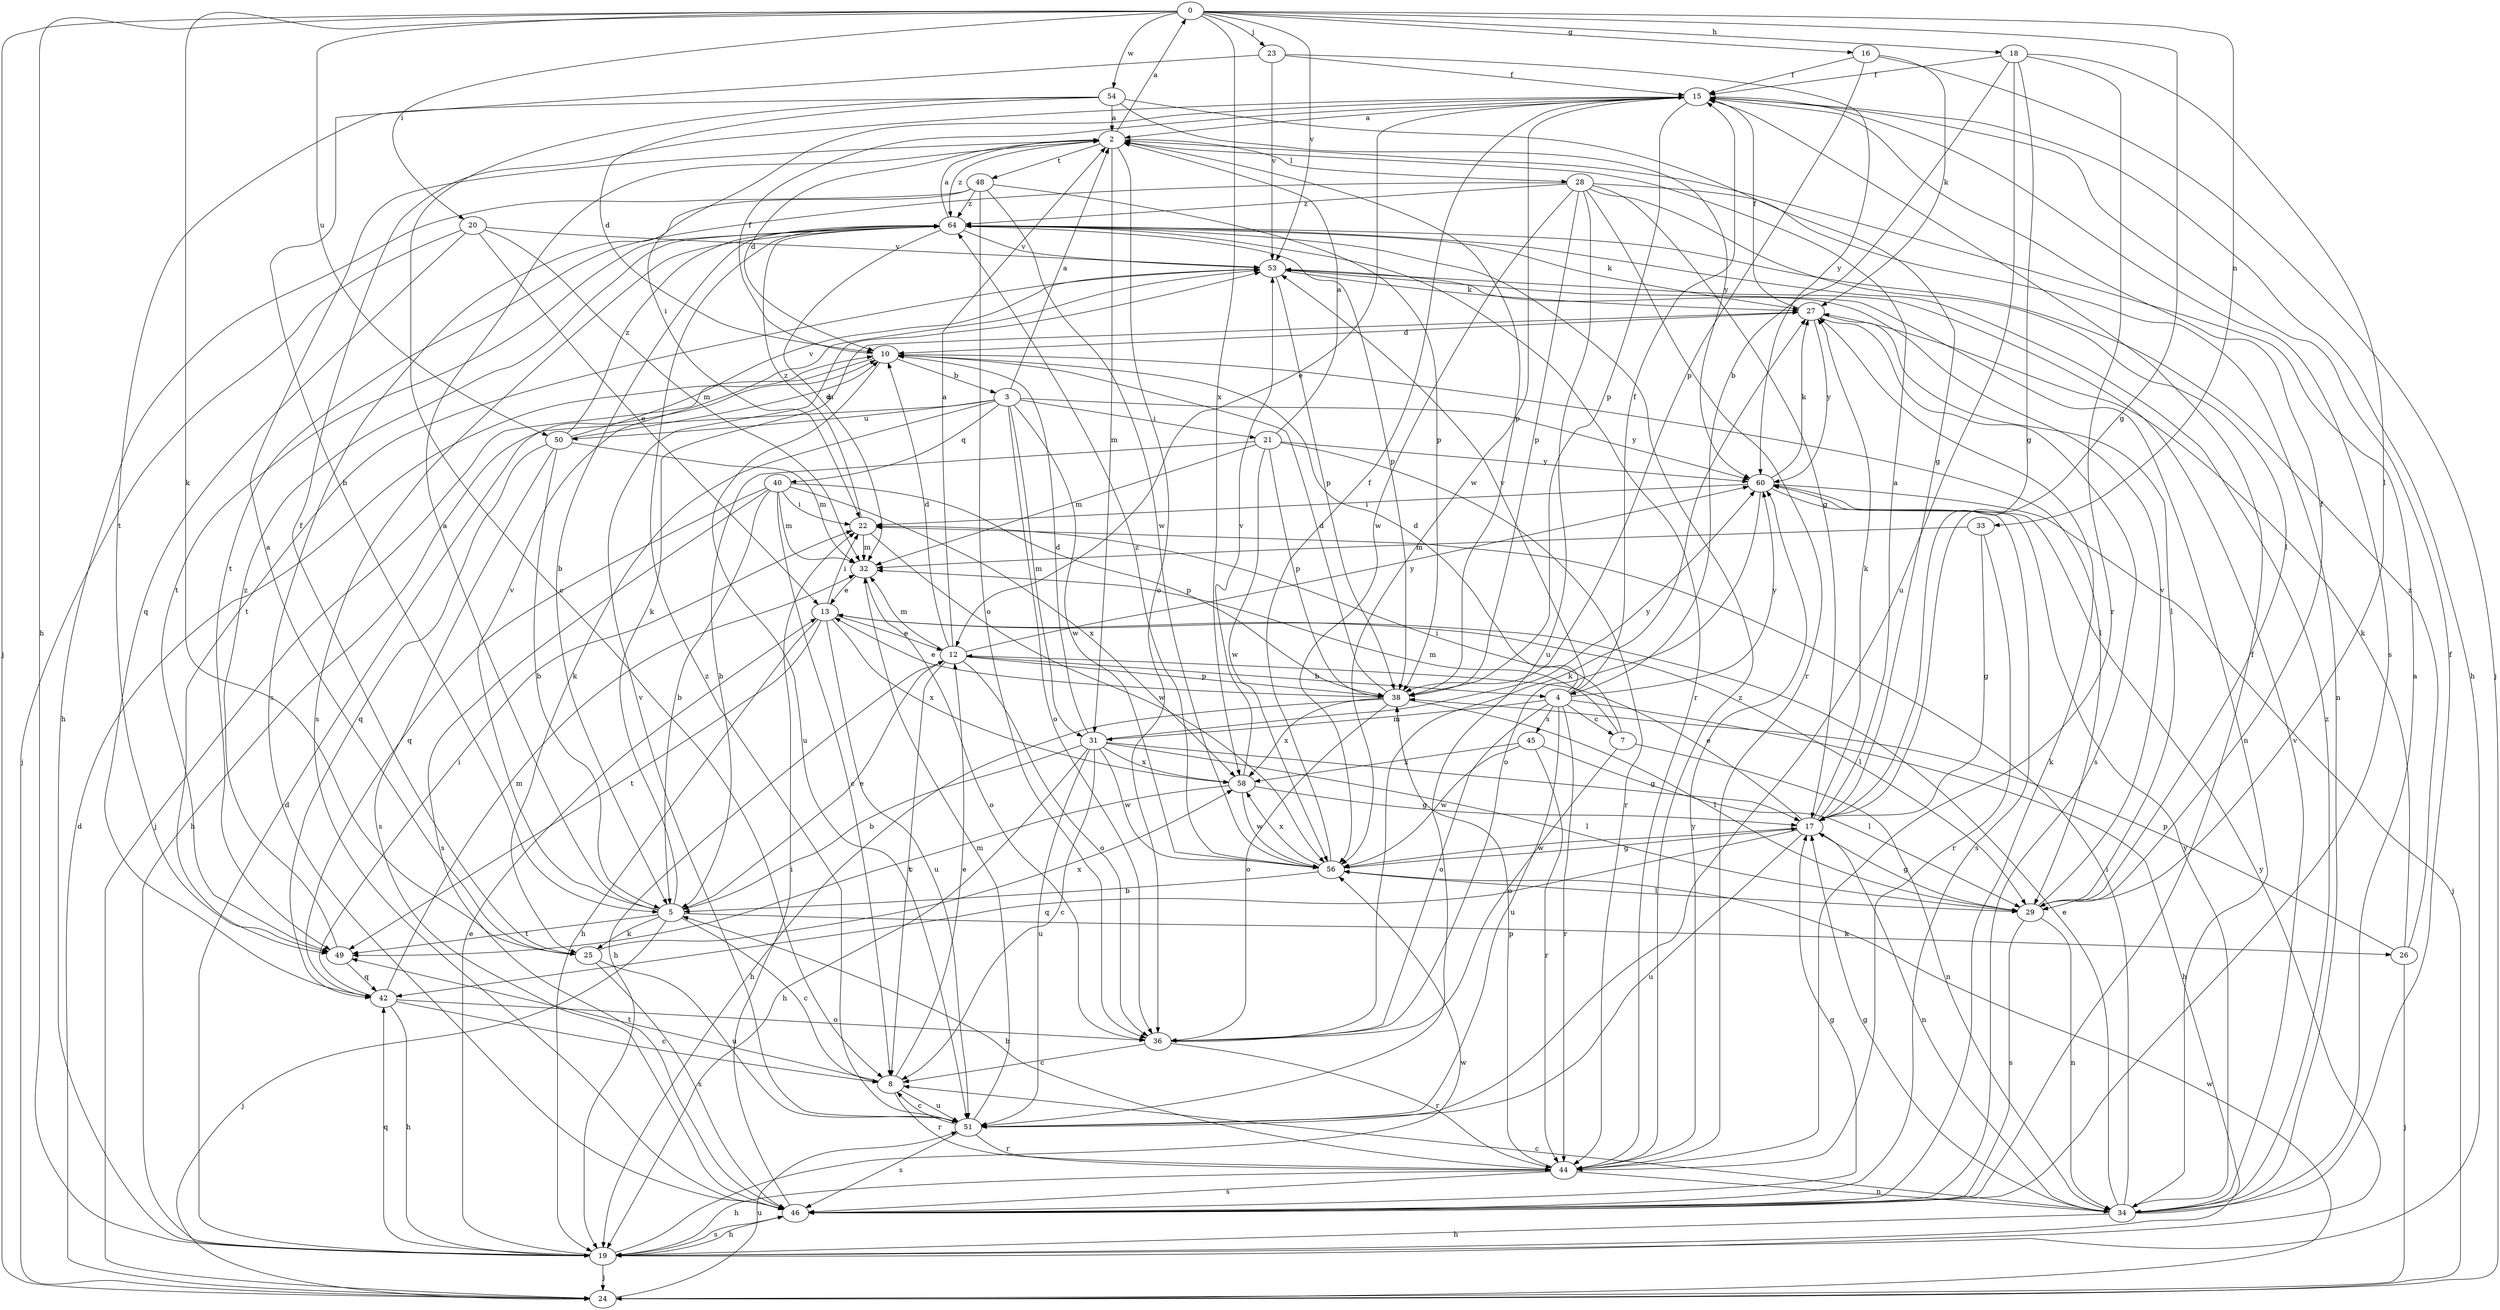 strict digraph  {
0;
2;
3;
4;
5;
7;
8;
10;
12;
13;
15;
16;
17;
18;
19;
20;
21;
22;
23;
24;
25;
26;
27;
28;
29;
31;
32;
33;
34;
36;
38;
40;
42;
44;
45;
46;
48;
49;
50;
51;
53;
54;
56;
58;
60;
64;
0 -> 16  [label=g];
0 -> 17  [label=g];
0 -> 18  [label=h];
0 -> 19  [label=h];
0 -> 20  [label=i];
0 -> 23  [label=j];
0 -> 24  [label=j];
0 -> 25  [label=k];
0 -> 33  [label=n];
0 -> 50  [label=u];
0 -> 53  [label=v];
0 -> 54  [label=w];
0 -> 58  [label=x];
2 -> 0  [label=a];
2 -> 10  [label=d];
2 -> 28  [label=l];
2 -> 31  [label=m];
2 -> 36  [label=o];
2 -> 38  [label=p];
2 -> 48  [label=t];
2 -> 64  [label=z];
3 -> 2  [label=a];
3 -> 19  [label=h];
3 -> 21  [label=i];
3 -> 25  [label=k];
3 -> 31  [label=m];
3 -> 36  [label=o];
3 -> 40  [label=q];
3 -> 50  [label=u];
3 -> 56  [label=w];
3 -> 60  [label=y];
4 -> 7  [label=c];
4 -> 10  [label=d];
4 -> 15  [label=f];
4 -> 19  [label=h];
4 -> 31  [label=m];
4 -> 36  [label=o];
4 -> 44  [label=r];
4 -> 45  [label=s];
4 -> 51  [label=u];
4 -> 53  [label=v];
4 -> 60  [label=y];
5 -> 2  [label=a];
5 -> 8  [label=c];
5 -> 12  [label=e];
5 -> 24  [label=j];
5 -> 25  [label=k];
5 -> 26  [label=k];
5 -> 27  [label=k];
5 -> 49  [label=t];
5 -> 53  [label=v];
7 -> 22  [label=i];
7 -> 32  [label=m];
7 -> 34  [label=n];
7 -> 36  [label=o];
8 -> 12  [label=e];
8 -> 44  [label=r];
8 -> 49  [label=t];
8 -> 51  [label=u];
10 -> 3  [label=b];
10 -> 15  [label=f];
10 -> 24  [label=j];
10 -> 29  [label=l];
10 -> 51  [label=u];
12 -> 2  [label=a];
12 -> 4  [label=b];
12 -> 8  [label=c];
12 -> 10  [label=d];
12 -> 19  [label=h];
12 -> 32  [label=m];
12 -> 36  [label=o];
12 -> 38  [label=p];
12 -> 60  [label=y];
13 -> 12  [label=e];
13 -> 19  [label=h];
13 -> 22  [label=i];
13 -> 29  [label=l];
13 -> 49  [label=t];
13 -> 51  [label=u];
13 -> 58  [label=x];
15 -> 2  [label=a];
15 -> 12  [label=e];
15 -> 19  [label=h];
15 -> 22  [label=i];
15 -> 38  [label=p];
15 -> 46  [label=s];
15 -> 56  [label=w];
16 -> 15  [label=f];
16 -> 24  [label=j];
16 -> 27  [label=k];
16 -> 38  [label=p];
17 -> 2  [label=a];
17 -> 12  [label=e];
17 -> 27  [label=k];
17 -> 34  [label=n];
17 -> 42  [label=q];
17 -> 51  [label=u];
17 -> 56  [label=w];
18 -> 4  [label=b];
18 -> 15  [label=f];
18 -> 17  [label=g];
18 -> 29  [label=l];
18 -> 44  [label=r];
18 -> 51  [label=u];
19 -> 10  [label=d];
19 -> 13  [label=e];
19 -> 24  [label=j];
19 -> 42  [label=q];
19 -> 46  [label=s];
19 -> 56  [label=w];
19 -> 60  [label=y];
20 -> 13  [label=e];
20 -> 24  [label=j];
20 -> 32  [label=m];
20 -> 42  [label=q];
20 -> 53  [label=v];
21 -> 2  [label=a];
21 -> 5  [label=b];
21 -> 32  [label=m];
21 -> 38  [label=p];
21 -> 44  [label=r];
21 -> 56  [label=w];
21 -> 60  [label=y];
22 -> 32  [label=m];
22 -> 56  [label=w];
22 -> 64  [label=z];
23 -> 5  [label=b];
23 -> 15  [label=f];
23 -> 53  [label=v];
23 -> 60  [label=y];
24 -> 10  [label=d];
24 -> 51  [label=u];
24 -> 56  [label=w];
25 -> 2  [label=a];
25 -> 15  [label=f];
25 -> 46  [label=s];
25 -> 51  [label=u];
25 -> 58  [label=x];
26 -> 24  [label=j];
26 -> 27  [label=k];
26 -> 38  [label=p];
26 -> 64  [label=z];
27 -> 10  [label=d];
27 -> 15  [label=f];
27 -> 29  [label=l];
27 -> 46  [label=s];
27 -> 60  [label=y];
28 -> 17  [label=g];
28 -> 29  [label=l];
28 -> 34  [label=n];
28 -> 38  [label=p];
28 -> 44  [label=r];
28 -> 49  [label=t];
28 -> 51  [label=u];
28 -> 56  [label=w];
28 -> 64  [label=z];
29 -> 15  [label=f];
29 -> 17  [label=g];
29 -> 34  [label=n];
29 -> 46  [label=s];
29 -> 53  [label=v];
31 -> 5  [label=b];
31 -> 8  [label=c];
31 -> 10  [label=d];
31 -> 17  [label=g];
31 -> 19  [label=h];
31 -> 29  [label=l];
31 -> 51  [label=u];
31 -> 56  [label=w];
31 -> 58  [label=x];
31 -> 60  [label=y];
32 -> 13  [label=e];
32 -> 36  [label=o];
33 -> 17  [label=g];
33 -> 32  [label=m];
33 -> 44  [label=r];
34 -> 2  [label=a];
34 -> 8  [label=c];
34 -> 13  [label=e];
34 -> 15  [label=f];
34 -> 17  [label=g];
34 -> 19  [label=h];
34 -> 22  [label=i];
34 -> 53  [label=v];
34 -> 60  [label=y];
34 -> 64  [label=z];
36 -> 8  [label=c];
36 -> 27  [label=k];
36 -> 44  [label=r];
38 -> 10  [label=d];
38 -> 13  [label=e];
38 -> 19  [label=h];
38 -> 29  [label=l];
38 -> 36  [label=o];
38 -> 58  [label=x];
40 -> 5  [label=b];
40 -> 8  [label=c];
40 -> 22  [label=i];
40 -> 32  [label=m];
40 -> 38  [label=p];
40 -> 42  [label=q];
40 -> 46  [label=s];
40 -> 58  [label=x];
42 -> 8  [label=c];
42 -> 19  [label=h];
42 -> 22  [label=i];
42 -> 32  [label=m];
42 -> 36  [label=o];
44 -> 5  [label=b];
44 -> 19  [label=h];
44 -> 34  [label=n];
44 -> 38  [label=p];
44 -> 46  [label=s];
44 -> 60  [label=y];
44 -> 64  [label=z];
45 -> 29  [label=l];
45 -> 44  [label=r];
45 -> 56  [label=w];
45 -> 58  [label=x];
46 -> 15  [label=f];
46 -> 17  [label=g];
46 -> 19  [label=h];
46 -> 22  [label=i];
46 -> 27  [label=k];
48 -> 19  [label=h];
48 -> 36  [label=o];
48 -> 38  [label=p];
48 -> 46  [label=s];
48 -> 56  [label=w];
48 -> 64  [label=z];
49 -> 42  [label=q];
49 -> 64  [label=z];
50 -> 5  [label=b];
50 -> 10  [label=d];
50 -> 32  [label=m];
50 -> 42  [label=q];
50 -> 46  [label=s];
50 -> 53  [label=v];
50 -> 64  [label=z];
51 -> 8  [label=c];
51 -> 32  [label=m];
51 -> 44  [label=r];
51 -> 46  [label=s];
51 -> 53  [label=v];
51 -> 64  [label=z];
53 -> 27  [label=k];
53 -> 34  [label=n];
53 -> 38  [label=p];
53 -> 49  [label=t];
54 -> 2  [label=a];
54 -> 8  [label=c];
54 -> 10  [label=d];
54 -> 17  [label=g];
54 -> 49  [label=t];
54 -> 60  [label=y];
56 -> 5  [label=b];
56 -> 15  [label=f];
56 -> 17  [label=g];
56 -> 29  [label=l];
56 -> 58  [label=x];
56 -> 64  [label=z];
58 -> 17  [label=g];
58 -> 49  [label=t];
58 -> 53  [label=v];
58 -> 56  [label=w];
60 -> 22  [label=i];
60 -> 24  [label=j];
60 -> 27  [label=k];
60 -> 36  [label=o];
60 -> 46  [label=s];
64 -> 2  [label=a];
64 -> 5  [label=b];
64 -> 27  [label=k];
64 -> 32  [label=m];
64 -> 38  [label=p];
64 -> 44  [label=r];
64 -> 46  [label=s];
64 -> 49  [label=t];
64 -> 53  [label=v];
}
